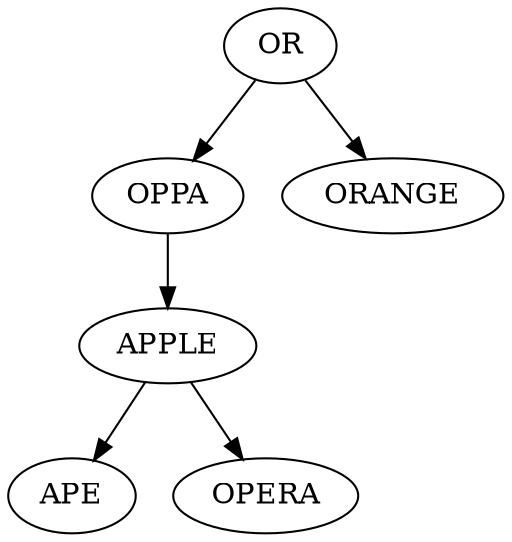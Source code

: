 digraph {
    a [label="OR"];
    b [label="OPPA"];
    c [label="APPLE"];
    d [label="APE"];
    e [label="OPERA"];
    f [label="ORANGE"];
    c -> d
    c -> e
    b -> c
    a -> b
    a -> f
}
